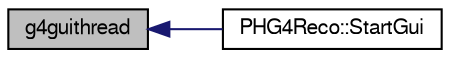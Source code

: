 digraph "g4guithread"
{
  bgcolor="transparent";
  edge [fontname="FreeSans",fontsize="10",labelfontname="FreeSans",labelfontsize="10"];
  node [fontname="FreeSans",fontsize="10",shape=record];
  rankdir="LR";
  Node1 [label="g4guithread",height=0.2,width=0.4,color="black", fillcolor="grey75", style="filled" fontcolor="black"];
  Node1 -> Node2 [dir="back",color="midnightblue",fontsize="10",style="solid",fontname="FreeSans"];
  Node2 [label="PHG4Reco::StartGui",height=0.2,width=0.4,color="black",URL="$d0/d78/classPHG4Reco.html#a33f54be418a2c156914455cfc5bea595",tooltip="start the gui "];
}
